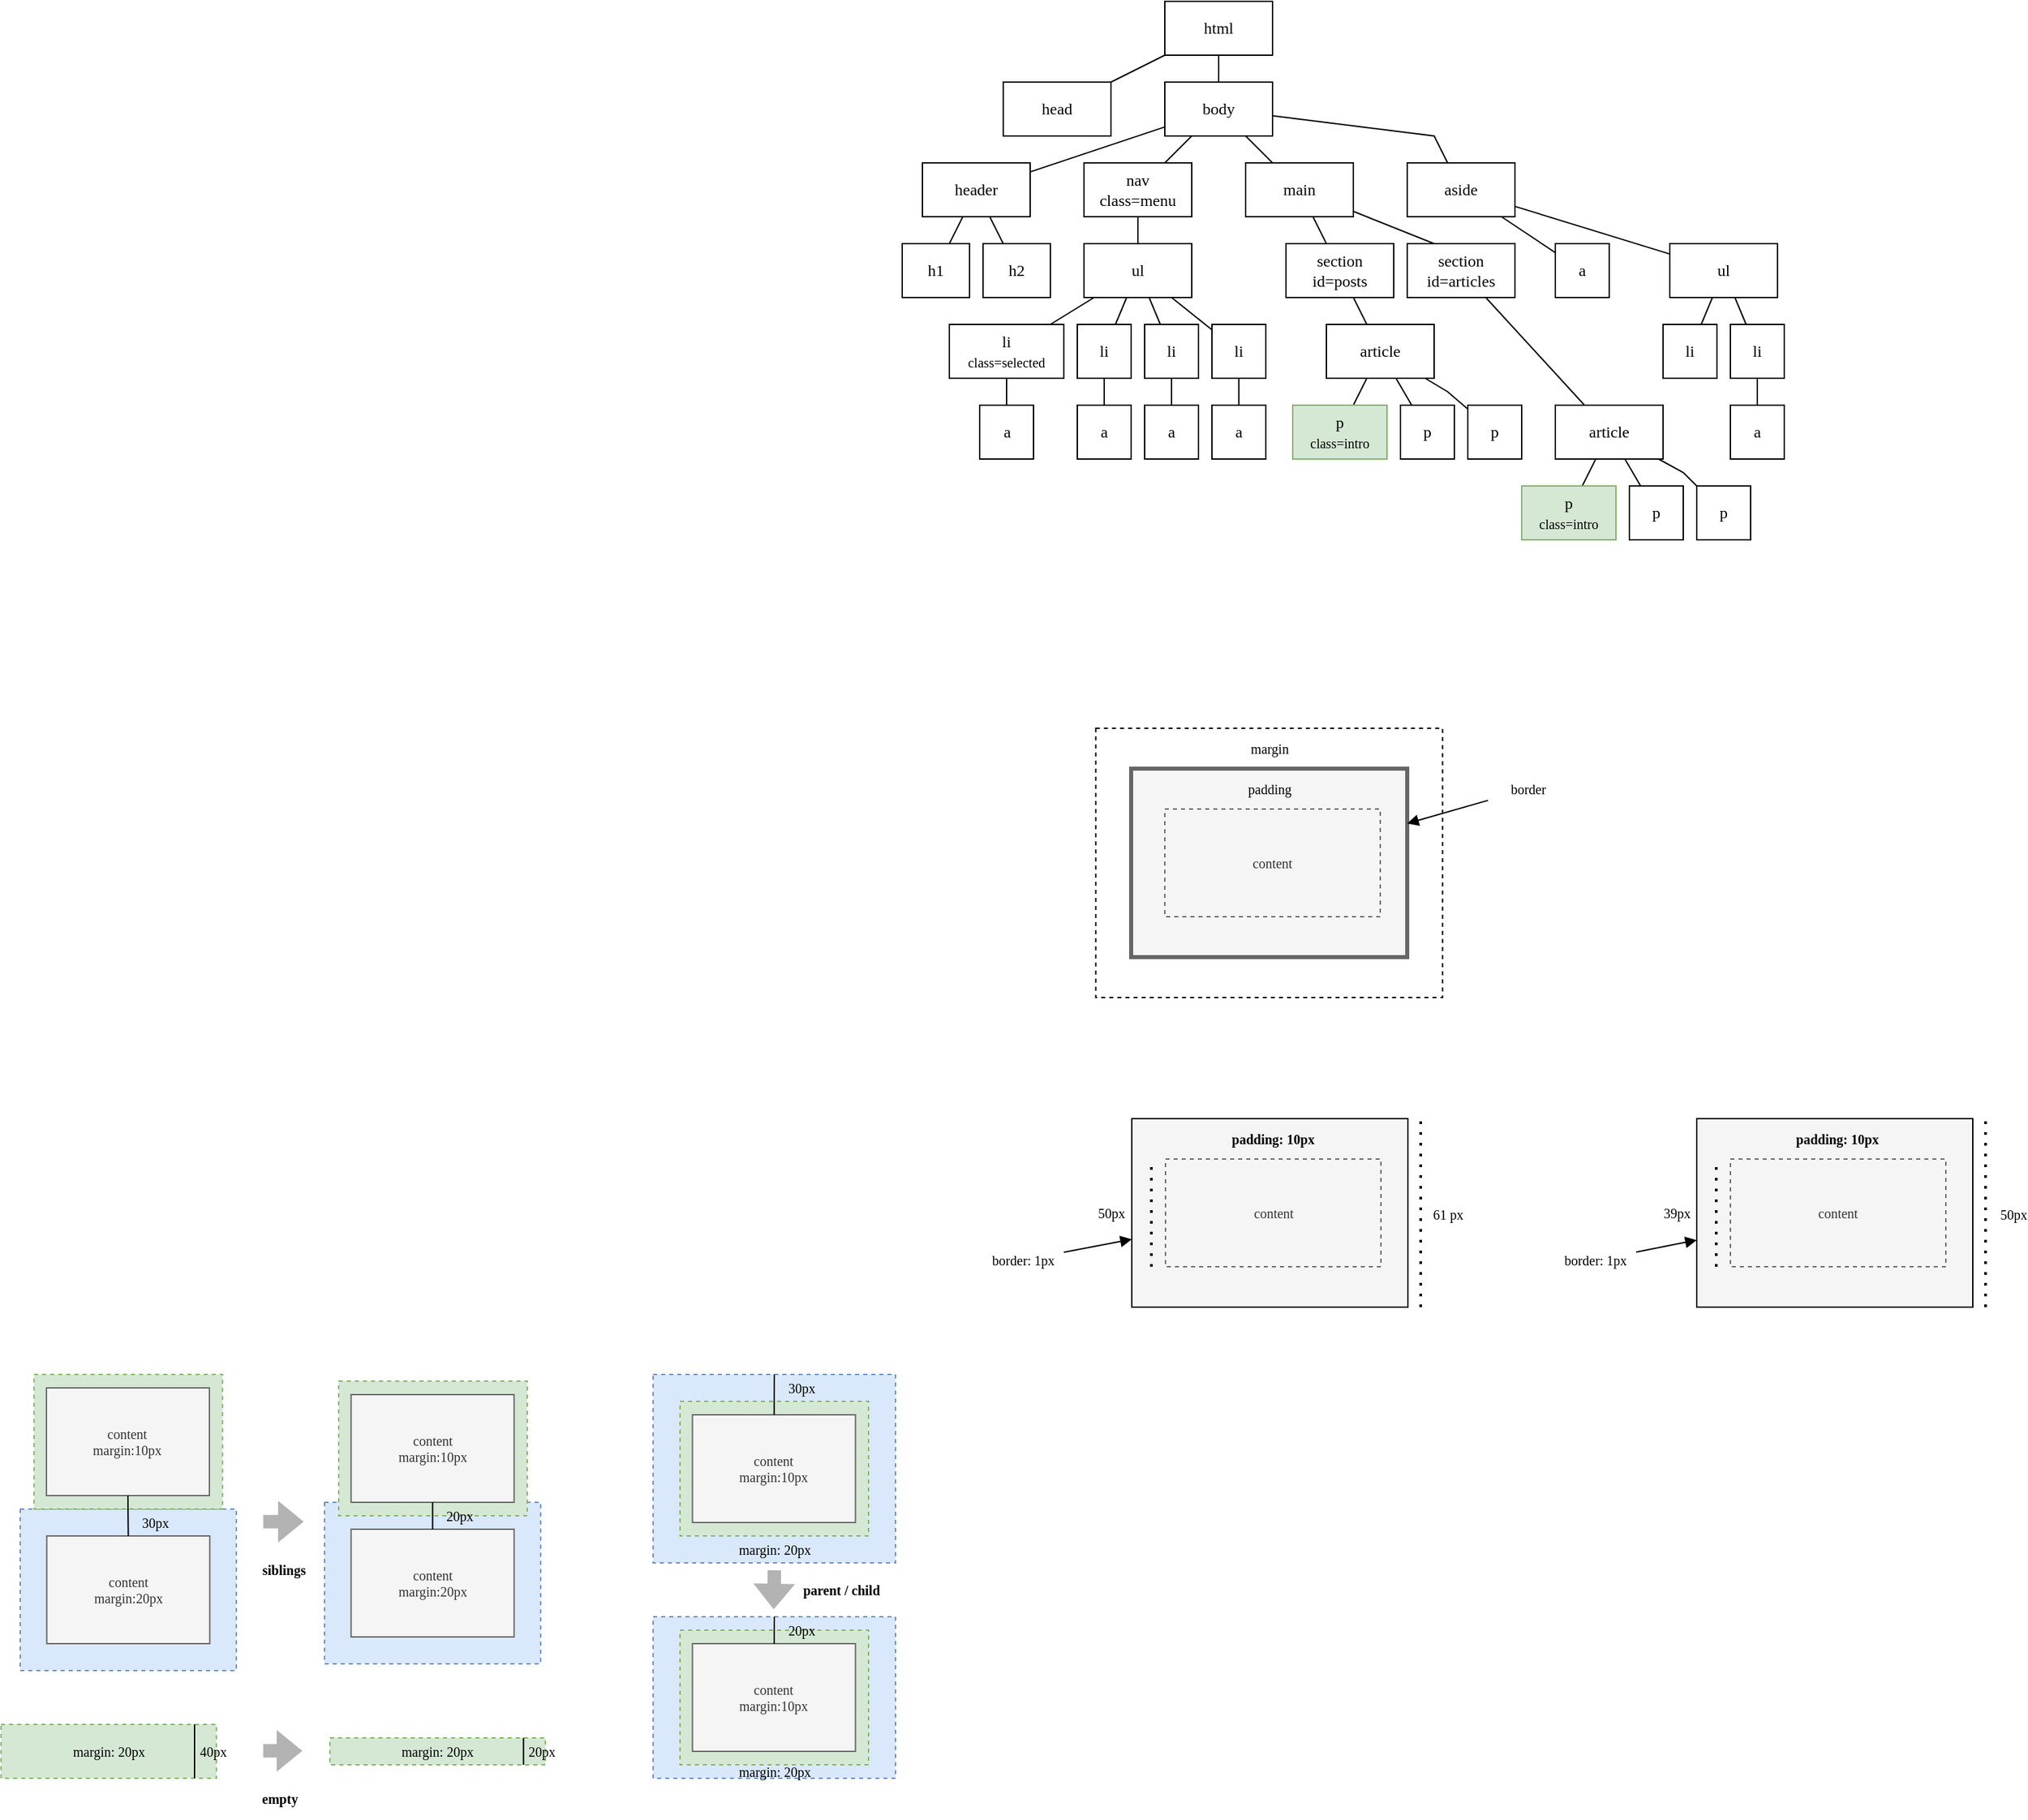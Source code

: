 <mxfile version="16.6.1" type="device"><diagram id="G-HmDzVKxt06Rkr3vAB8" name="Page-1"><mxGraphModel dx="1625" dy="484" grid="1" gridSize="10" guides="1" tooltips="1" connect="1" arrows="1" fold="1" page="1" pageScale="1" pageWidth="850" pageHeight="1100" math="0" shadow="0"><root><mxCell id="0"/><mxCell id="1" parent="0"/><mxCell id="IU8sz09FT9-GTkDhywBh-79" value="content" style="rounded=0;whiteSpace=wrap;html=1;fontFamily=Poppins;fontSource=https%3A%2F%2Ffonts.googleapis.com%2Fcss%3Ffamily%3DPoppins;fontSize=10;dashed=1;" vertex="1" parent="1"><mxGeometry x="228.75" y="620" width="257.5" height="200" as="geometry"/></mxCell><mxCell id="IU8sz09FT9-GTkDhywBh-76" value="content" style="rounded=0;whiteSpace=wrap;html=1;fontFamily=Poppins;fontSource=https%3A%2F%2Ffonts.googleapis.com%2Fcss%3Ffamily%3DPoppins;fontSize=10;fillColor=#f5f5f5;fontColor=#333333;strokeColor=#666666;strokeWidth=3;" vertex="1" parent="1"><mxGeometry x="255" y="650" width="205" height="140" as="geometry"/></mxCell><mxCell id="IU8sz09FT9-GTkDhywBh-4" style="rounded=0;orthogonalLoop=1;jettySize=auto;html=1;endArrow=none;endFill=0;fontFamily=Poppins;fontSource=https%3A%2F%2Ffonts.googleapis.com%2Fcss%3Ffamily%3DPoppins;" edge="1" parent="1" source="IU8sz09FT9-GTkDhywBh-1" target="IU8sz09FT9-GTkDhywBh-2"><mxGeometry relative="1" as="geometry"/></mxCell><mxCell id="IU8sz09FT9-GTkDhywBh-18" style="edgeStyle=none;rounded=0;orthogonalLoop=1;jettySize=auto;html=1;endArrow=none;endFill=0;fontFamily=Poppins;fontSource=https%3A%2F%2Ffonts.googleapis.com%2Fcss%3Ffamily%3DPoppins;" edge="1" parent="1" source="IU8sz09FT9-GTkDhywBh-1" target="IU8sz09FT9-GTkDhywBh-3"><mxGeometry relative="1" as="geometry"/></mxCell><mxCell id="IU8sz09FT9-GTkDhywBh-1" value="html" style="rounded=0;whiteSpace=wrap;html=1;fontFamily=Poppins;fontSource=https%3A%2F%2Ffonts.googleapis.com%2Fcss%3Ffamily%3DPoppins;" vertex="1" parent="1"><mxGeometry x="280" y="80" width="80" height="40" as="geometry"/></mxCell><mxCell id="IU8sz09FT9-GTkDhywBh-2" value="head" style="rounded=0;whiteSpace=wrap;html=1;fontFamily=Poppins;fontSource=https%3A%2F%2Ffonts.googleapis.com%2Fcss%3Ffamily%3DPoppins;" vertex="1" parent="1"><mxGeometry x="160" y="140" width="80" height="40" as="geometry"/></mxCell><mxCell id="IU8sz09FT9-GTkDhywBh-13" style="edgeStyle=none;rounded=0;orthogonalLoop=1;jettySize=auto;html=1;endArrow=none;endFill=0;fontFamily=Poppins;fontSource=https%3A%2F%2Ffonts.googleapis.com%2Fcss%3Ffamily%3DPoppins;" edge="1" parent="1" source="IU8sz09FT9-GTkDhywBh-3" target="IU8sz09FT9-GTkDhywBh-5"><mxGeometry relative="1" as="geometry"/></mxCell><mxCell id="IU8sz09FT9-GTkDhywBh-15" style="edgeStyle=none;rounded=0;orthogonalLoop=1;jettySize=auto;html=1;endArrow=none;endFill=0;fontFamily=Poppins;fontSource=https%3A%2F%2Ffonts.googleapis.com%2Fcss%3Ffamily%3DPoppins;" edge="1" parent="1" source="IU8sz09FT9-GTkDhywBh-3" target="IU8sz09FT9-GTkDhywBh-6"><mxGeometry relative="1" as="geometry"/></mxCell><mxCell id="IU8sz09FT9-GTkDhywBh-17" style="edgeStyle=none;rounded=0;orthogonalLoop=1;jettySize=auto;html=1;endArrow=none;endFill=0;fontFamily=Poppins;fontSource=https%3A%2F%2Ffonts.googleapis.com%2Fcss%3Ffamily%3DPoppins;" edge="1" parent="1" source="IU8sz09FT9-GTkDhywBh-3" target="IU8sz09FT9-GTkDhywBh-7"><mxGeometry relative="1" as="geometry"/></mxCell><mxCell id="IU8sz09FT9-GTkDhywBh-26" style="edgeStyle=none;rounded=0;orthogonalLoop=1;jettySize=auto;html=1;endArrow=none;endFill=0;fontFamily=Poppins;fontSource=https%3A%2F%2Ffonts.googleapis.com%2Fcss%3Ffamily%3DPoppins;" edge="1" parent="1" source="IU8sz09FT9-GTkDhywBh-3" target="IU8sz09FT9-GTkDhywBh-25"><mxGeometry relative="1" as="geometry"><Array as="points"><mxPoint x="480" y="180"/></Array></mxGeometry></mxCell><mxCell id="IU8sz09FT9-GTkDhywBh-3" value="body" style="rounded=0;whiteSpace=wrap;html=1;fontFamily=Poppins;fontSource=https%3A%2F%2Ffonts.googleapis.com%2Fcss%3Ffamily%3DPoppins;" vertex="1" parent="1"><mxGeometry x="280" y="140" width="80" height="40" as="geometry"/></mxCell><mxCell id="IU8sz09FT9-GTkDhywBh-30" style="edgeStyle=none;rounded=0;orthogonalLoop=1;jettySize=auto;html=1;endArrow=none;endFill=0;fontFamily=Poppins;fontSource=https%3A%2F%2Ffonts.googleapis.com%2Fcss%3Ffamily%3DPoppins;" edge="1" parent="1" source="IU8sz09FT9-GTkDhywBh-5" target="IU8sz09FT9-GTkDhywBh-29"><mxGeometry relative="1" as="geometry"/></mxCell><mxCell id="IU8sz09FT9-GTkDhywBh-64" style="edgeStyle=none;rounded=0;orthogonalLoop=1;jettySize=auto;html=1;endArrow=none;endFill=0;fontFamily=Poppins;fontSource=https%3A%2F%2Ffonts.googleapis.com%2Fcss%3Ffamily%3DPoppins;" edge="1" parent="1" source="IU8sz09FT9-GTkDhywBh-5" target="IU8sz09FT9-GTkDhywBh-62"><mxGeometry relative="1" as="geometry"><mxPoint x="160" y="240" as="sourcePoint"/></mxGeometry></mxCell><mxCell id="IU8sz09FT9-GTkDhywBh-5" value="header" style="rounded=0;whiteSpace=wrap;html=1;fontFamily=Poppins;fontSource=https%3A%2F%2Ffonts.googleapis.com%2Fcss%3Ffamily%3DPoppins;" vertex="1" parent="1"><mxGeometry x="100" y="200" width="80" height="40" as="geometry"/></mxCell><mxCell id="IU8sz09FT9-GTkDhywBh-16" style="edgeStyle=none;rounded=0;orthogonalLoop=1;jettySize=auto;html=1;endArrow=none;endFill=0;fontFamily=Poppins;fontSource=https%3A%2F%2Ffonts.googleapis.com%2Fcss%3Ffamily%3DPoppins;" edge="1" parent="1" source="IU8sz09FT9-GTkDhywBh-6" target="IU8sz09FT9-GTkDhywBh-8"><mxGeometry relative="1" as="geometry"/></mxCell><mxCell id="IU8sz09FT9-GTkDhywBh-27" style="edgeStyle=none;rounded=0;orthogonalLoop=1;jettySize=auto;html=1;endArrow=none;endFill=0;fontFamily=Poppins;fontSource=https%3A%2F%2Ffonts.googleapis.com%2Fcss%3Ffamily%3DPoppins;" edge="1" parent="1" source="IU8sz09FT9-GTkDhywBh-7" target="IU8sz09FT9-GTkDhywBh-23"><mxGeometry relative="1" as="geometry"/></mxCell><mxCell id="IU8sz09FT9-GTkDhywBh-6" value="nav&lt;br&gt;class=menu" style="rounded=0;whiteSpace=wrap;html=1;fontFamily=Poppins;fontSource=https%3A%2F%2Ffonts.googleapis.com%2Fcss%3Ffamily%3DPoppins;" vertex="1" parent="1"><mxGeometry x="220" y="200" width="80" height="40" as="geometry"/></mxCell><mxCell id="IU8sz09FT9-GTkDhywBh-28" style="edgeStyle=none;rounded=0;orthogonalLoop=1;jettySize=auto;html=1;entryX=0.25;entryY=0;entryDx=0;entryDy=0;endArrow=none;endFill=0;fontFamily=Poppins;fontSource=https%3A%2F%2Ffonts.googleapis.com%2Fcss%3Ffamily%3DPoppins;" edge="1" parent="1" source="IU8sz09FT9-GTkDhywBh-7" target="IU8sz09FT9-GTkDhywBh-24"><mxGeometry relative="1" as="geometry"/></mxCell><mxCell id="IU8sz09FT9-GTkDhywBh-73" style="edgeStyle=none;rounded=0;orthogonalLoop=1;jettySize=auto;html=1;fontFamily=Poppins;fontSource=https%3A%2F%2Ffonts.googleapis.com%2Fcss%3Ffamily%3DPoppins;fontSize=10;endArrow=none;endFill=0;" edge="1" parent="1" source="IU8sz09FT9-GTkDhywBh-25" target="IU8sz09FT9-GTkDhywBh-72"><mxGeometry relative="1" as="geometry"/></mxCell><mxCell id="IU8sz09FT9-GTkDhywBh-7" value="main" style="rounded=0;whiteSpace=wrap;html=1;fontFamily=Poppins;fontSource=https%3A%2F%2Ffonts.googleapis.com%2Fcss%3Ffamily%3DPoppins;" vertex="1" parent="1"><mxGeometry x="340" y="200" width="80" height="40" as="geometry"/></mxCell><mxCell id="IU8sz09FT9-GTkDhywBh-19" style="edgeStyle=none;rounded=0;orthogonalLoop=1;jettySize=auto;html=1;endArrow=none;endFill=0;fontFamily=Poppins;fontSource=https%3A%2F%2Ffonts.googleapis.com%2Fcss%3Ffamily%3DPoppins;" edge="1" parent="1" source="IU8sz09FT9-GTkDhywBh-8" target="IU8sz09FT9-GTkDhywBh-9"><mxGeometry relative="1" as="geometry"/></mxCell><mxCell id="IU8sz09FT9-GTkDhywBh-20" style="edgeStyle=none;rounded=0;orthogonalLoop=1;jettySize=auto;html=1;endArrow=none;endFill=0;fontFamily=Poppins;fontSource=https%3A%2F%2Ffonts.googleapis.com%2Fcss%3Ffamily%3DPoppins;" edge="1" parent="1" source="IU8sz09FT9-GTkDhywBh-8" target="IU8sz09FT9-GTkDhywBh-10"><mxGeometry relative="1" as="geometry"/></mxCell><mxCell id="IU8sz09FT9-GTkDhywBh-21" style="edgeStyle=none;rounded=0;orthogonalLoop=1;jettySize=auto;html=1;endArrow=none;endFill=0;fontFamily=Poppins;fontSource=https%3A%2F%2Ffonts.googleapis.com%2Fcss%3Ffamily%3DPoppins;" edge="1" parent="1" source="IU8sz09FT9-GTkDhywBh-8" target="IU8sz09FT9-GTkDhywBh-11"><mxGeometry relative="1" as="geometry"/></mxCell><mxCell id="IU8sz09FT9-GTkDhywBh-22" style="edgeStyle=none;rounded=0;orthogonalLoop=1;jettySize=auto;html=1;endArrow=none;endFill=0;fontFamily=Poppins;fontSource=https%3A%2F%2Ffonts.googleapis.com%2Fcss%3Ffamily%3DPoppins;" edge="1" parent="1" source="IU8sz09FT9-GTkDhywBh-8" target="IU8sz09FT9-GTkDhywBh-12"><mxGeometry relative="1" as="geometry"/></mxCell><mxCell id="IU8sz09FT9-GTkDhywBh-8" value="ul" style="rounded=0;whiteSpace=wrap;html=1;fontFamily=Poppins;fontSource=https%3A%2F%2Ffonts.googleapis.com%2Fcss%3Ffamily%3DPoppins;" vertex="1" parent="1"><mxGeometry x="220" y="260" width="80" height="40" as="geometry"/></mxCell><mxCell id="IU8sz09FT9-GTkDhywBh-35" style="edgeStyle=none;rounded=0;orthogonalLoop=1;jettySize=auto;html=1;endArrow=none;endFill=0;fontFamily=Poppins;fontSource=https%3A%2F%2Ffonts.googleapis.com%2Fcss%3Ffamily%3DPoppins;" edge="1" parent="1" source="IU8sz09FT9-GTkDhywBh-9" target="IU8sz09FT9-GTkDhywBh-31"><mxGeometry relative="1" as="geometry"/></mxCell><mxCell id="IU8sz09FT9-GTkDhywBh-9" value="li&lt;br&gt;&lt;font style=&quot;font-size: 10px&quot;&gt;class=selected&lt;/font&gt;" style="rounded=0;whiteSpace=wrap;html=1;fontFamily=Poppins;fontSource=https%3A%2F%2Ffonts.googleapis.com%2Fcss%3Ffamily%3DPoppins;" vertex="1" parent="1"><mxGeometry x="120" y="320" width="85" height="40" as="geometry"/></mxCell><mxCell id="IU8sz09FT9-GTkDhywBh-36" style="edgeStyle=none;rounded=0;orthogonalLoop=1;jettySize=auto;html=1;endArrow=none;endFill=0;fontFamily=Poppins;fontSource=https%3A%2F%2Ffonts.googleapis.com%2Fcss%3Ffamily%3DPoppins;" edge="1" parent="1" source="IU8sz09FT9-GTkDhywBh-10" target="IU8sz09FT9-GTkDhywBh-32"><mxGeometry relative="1" as="geometry"/></mxCell><mxCell id="IU8sz09FT9-GTkDhywBh-10" value="li" style="rounded=0;whiteSpace=wrap;html=1;fontFamily=Poppins;fontSource=https%3A%2F%2Ffonts.googleapis.com%2Fcss%3Ffamily%3DPoppins;" vertex="1" parent="1"><mxGeometry x="215" y="320" width="40" height="40" as="geometry"/></mxCell><mxCell id="IU8sz09FT9-GTkDhywBh-37" style="edgeStyle=none;rounded=0;orthogonalLoop=1;jettySize=auto;html=1;endArrow=none;endFill=0;fontFamily=Poppins;fontSource=https%3A%2F%2Ffonts.googleapis.com%2Fcss%3Ffamily%3DPoppins;" edge="1" parent="1" source="IU8sz09FT9-GTkDhywBh-11" target="IU8sz09FT9-GTkDhywBh-33"><mxGeometry relative="1" as="geometry"/></mxCell><mxCell id="IU8sz09FT9-GTkDhywBh-11" value="li" style="rounded=0;whiteSpace=wrap;html=1;fontFamily=Poppins;fontSource=https%3A%2F%2Ffonts.googleapis.com%2Fcss%3Ffamily%3DPoppins;" vertex="1" parent="1"><mxGeometry x="265" y="320" width="40" height="40" as="geometry"/></mxCell><mxCell id="IU8sz09FT9-GTkDhywBh-38" style="edgeStyle=none;rounded=0;orthogonalLoop=1;jettySize=auto;html=1;endArrow=none;endFill=0;fontFamily=Poppins;fontSource=https%3A%2F%2Ffonts.googleapis.com%2Fcss%3Ffamily%3DPoppins;" edge="1" parent="1" source="IU8sz09FT9-GTkDhywBh-12" target="IU8sz09FT9-GTkDhywBh-34"><mxGeometry relative="1" as="geometry"/></mxCell><mxCell id="IU8sz09FT9-GTkDhywBh-12" value="li" style="rounded=0;whiteSpace=wrap;html=1;fontFamily=Poppins;fontSource=https%3A%2F%2Ffonts.googleapis.com%2Fcss%3Ffamily%3DPoppins;" vertex="1" parent="1"><mxGeometry x="315" y="320" width="40" height="40" as="geometry"/></mxCell><mxCell id="IU8sz09FT9-GTkDhywBh-47" style="edgeStyle=none;rounded=0;orthogonalLoop=1;jettySize=auto;html=1;endArrow=none;endFill=0;fontFamily=Poppins;fontSource=https%3A%2F%2Ffonts.googleapis.com%2Fcss%3Ffamily%3DPoppins;" edge="1" parent="1" source="IU8sz09FT9-GTkDhywBh-23" target="IU8sz09FT9-GTkDhywBh-39"><mxGeometry relative="1" as="geometry"/></mxCell><mxCell id="IU8sz09FT9-GTkDhywBh-23" value="section&lt;br&gt;id=posts" style="rounded=0;whiteSpace=wrap;html=1;fontFamily=Poppins;fontSource=https%3A%2F%2Ffonts.googleapis.com%2Fcss%3Ffamily%3DPoppins;" vertex="1" parent="1"><mxGeometry x="370" y="260" width="80" height="40" as="geometry"/></mxCell><mxCell id="IU8sz09FT9-GTkDhywBh-24" value="section&lt;br&gt;id=articles" style="rounded=0;whiteSpace=wrap;html=1;fontFamily=Poppins;fontSource=https%3A%2F%2Ffonts.googleapis.com%2Fcss%3Ffamily%3DPoppins;" vertex="1" parent="1"><mxGeometry x="460" y="260" width="80" height="40" as="geometry"/></mxCell><mxCell id="IU8sz09FT9-GTkDhywBh-57" style="edgeStyle=none;rounded=0;orthogonalLoop=1;jettySize=auto;html=1;endArrow=none;endFill=0;fontFamily=Poppins;fontSource=https%3A%2F%2Ffonts.googleapis.com%2Fcss%3Ffamily%3DPoppins;" edge="1" parent="1" source="IU8sz09FT9-GTkDhywBh-25" target="IU8sz09FT9-GTkDhywBh-56"><mxGeometry relative="1" as="geometry"/></mxCell><mxCell id="IU8sz09FT9-GTkDhywBh-25" value="aside" style="rounded=0;whiteSpace=wrap;html=1;fontFamily=Poppins;fontSource=https%3A%2F%2Ffonts.googleapis.com%2Fcss%3Ffamily%3DPoppins;" vertex="1" parent="1"><mxGeometry x="460" y="200" width="80" height="40" as="geometry"/></mxCell><mxCell id="IU8sz09FT9-GTkDhywBh-29" value="h1" style="rounded=0;whiteSpace=wrap;html=1;fontFamily=Poppins;fontSource=https%3A%2F%2Ffonts.googleapis.com%2Fcss%3Ffamily%3DPoppins;" vertex="1" parent="1"><mxGeometry x="85" y="260" width="50" height="40" as="geometry"/></mxCell><mxCell id="IU8sz09FT9-GTkDhywBh-31" value="a" style="rounded=0;whiteSpace=wrap;html=1;fontFamily=Poppins;fontSource=https%3A%2F%2Ffonts.googleapis.com%2Fcss%3Ffamily%3DPoppins;" vertex="1" parent="1"><mxGeometry x="142.5" y="380" width="40" height="40" as="geometry"/></mxCell><mxCell id="IU8sz09FT9-GTkDhywBh-32" value="a" style="rounded=0;whiteSpace=wrap;html=1;fontFamily=Poppins;fontSource=https%3A%2F%2Ffonts.googleapis.com%2Fcss%3Ffamily%3DPoppins;" vertex="1" parent="1"><mxGeometry x="215" y="380" width="40" height="40" as="geometry"/></mxCell><mxCell id="IU8sz09FT9-GTkDhywBh-33" value="a" style="rounded=0;whiteSpace=wrap;html=1;fontFamily=Poppins;fontSource=https%3A%2F%2Ffonts.googleapis.com%2Fcss%3Ffamily%3DPoppins;" vertex="1" parent="1"><mxGeometry x="265" y="380" width="40" height="40" as="geometry"/></mxCell><mxCell id="IU8sz09FT9-GTkDhywBh-34" value="a" style="rounded=0;whiteSpace=wrap;html=1;fontFamily=Poppins;fontSource=https%3A%2F%2Ffonts.googleapis.com%2Fcss%3Ffamily%3DPoppins;" vertex="1" parent="1"><mxGeometry x="315" y="380" width="40" height="40" as="geometry"/></mxCell><mxCell id="IU8sz09FT9-GTkDhywBh-44" style="edgeStyle=none;rounded=0;orthogonalLoop=1;jettySize=auto;html=1;endArrow=none;endFill=0;fontFamily=Poppins;fontSource=https%3A%2F%2Ffonts.googleapis.com%2Fcss%3Ffamily%3DPoppins;" edge="1" parent="1" source="IU8sz09FT9-GTkDhywBh-39" target="IU8sz09FT9-GTkDhywBh-40"><mxGeometry relative="1" as="geometry"/></mxCell><mxCell id="IU8sz09FT9-GTkDhywBh-45" style="edgeStyle=none;rounded=0;orthogonalLoop=1;jettySize=auto;html=1;endArrow=none;endFill=0;fontFamily=Poppins;fontSource=https%3A%2F%2Ffonts.googleapis.com%2Fcss%3Ffamily%3DPoppins;" edge="1" parent="1" source="IU8sz09FT9-GTkDhywBh-39" target="IU8sz09FT9-GTkDhywBh-41"><mxGeometry relative="1" as="geometry"/></mxCell><mxCell id="IU8sz09FT9-GTkDhywBh-46" style="edgeStyle=none;rounded=0;orthogonalLoop=1;jettySize=auto;html=1;endArrow=none;endFill=0;fontFamily=Poppins;fontSource=https%3A%2F%2Ffonts.googleapis.com%2Fcss%3Ffamily%3DPoppins;" edge="1" parent="1" source="IU8sz09FT9-GTkDhywBh-39" target="IU8sz09FT9-GTkDhywBh-42"><mxGeometry relative="1" as="geometry"><Array as="points"><mxPoint x="490" y="370"/></Array></mxGeometry></mxCell><mxCell id="IU8sz09FT9-GTkDhywBh-39" value="article" style="rounded=0;whiteSpace=wrap;html=1;fontFamily=Poppins;fontSource=https%3A%2F%2Ffonts.googleapis.com%2Fcss%3Ffamily%3DPoppins;" vertex="1" parent="1"><mxGeometry x="400" y="320" width="80" height="40" as="geometry"/></mxCell><mxCell id="IU8sz09FT9-GTkDhywBh-40" value="p&lt;br&gt;&lt;font style=&quot;font-size: 10px&quot;&gt;class=intro&lt;/font&gt;" style="rounded=0;whiteSpace=wrap;html=1;fontFamily=Poppins;fontSource=https%3A%2F%2Ffonts.googleapis.com%2Fcss%3Ffamily%3DPoppins;fillColor=#d5e8d4;strokeColor=#82b366;" vertex="1" parent="1"><mxGeometry x="375" y="380" width="70" height="40" as="geometry"/></mxCell><mxCell id="IU8sz09FT9-GTkDhywBh-41" value="p" style="rounded=0;whiteSpace=wrap;html=1;fontFamily=Poppins;fontSource=https%3A%2F%2Ffonts.googleapis.com%2Fcss%3Ffamily%3DPoppins;" vertex="1" parent="1"><mxGeometry x="455" y="380" width="40" height="40" as="geometry"/></mxCell><mxCell id="IU8sz09FT9-GTkDhywBh-42" value="p" style="rounded=0;whiteSpace=wrap;html=1;fontFamily=Poppins;fontSource=https%3A%2F%2Ffonts.googleapis.com%2Fcss%3Ffamily%3DPoppins;" vertex="1" parent="1"><mxGeometry x="505" y="380" width="40" height="40" as="geometry"/></mxCell><mxCell id="IU8sz09FT9-GTkDhywBh-48" style="edgeStyle=none;rounded=0;orthogonalLoop=1;jettySize=auto;html=1;endArrow=none;endFill=0;fontFamily=Poppins;fontSource=https%3A%2F%2Ffonts.googleapis.com%2Fcss%3Ffamily%3DPoppins;" edge="1" parent="1" target="IU8sz09FT9-GTkDhywBh-49" source="IU8sz09FT9-GTkDhywBh-24"><mxGeometry relative="1" as="geometry"><mxPoint x="625" y="300" as="sourcePoint"/></mxGeometry></mxCell><mxCell id="IU8sz09FT9-GTkDhywBh-53" style="edgeStyle=none;rounded=0;orthogonalLoop=1;jettySize=auto;html=1;endArrow=none;endFill=0;fontFamily=Poppins;fontSource=https%3A%2F%2Ffonts.googleapis.com%2Fcss%3Ffamily%3DPoppins;" edge="1" parent="1" source="IU8sz09FT9-GTkDhywBh-49" target="IU8sz09FT9-GTkDhywBh-50"><mxGeometry relative="1" as="geometry"/></mxCell><mxCell id="IU8sz09FT9-GTkDhywBh-54" style="edgeStyle=none;rounded=0;orthogonalLoop=1;jettySize=auto;html=1;endArrow=none;endFill=0;fontFamily=Poppins;fontSource=https%3A%2F%2Ffonts.googleapis.com%2Fcss%3Ffamily%3DPoppins;" edge="1" parent="1" source="IU8sz09FT9-GTkDhywBh-49" target="IU8sz09FT9-GTkDhywBh-51"><mxGeometry relative="1" as="geometry"/></mxCell><mxCell id="IU8sz09FT9-GTkDhywBh-55" style="edgeStyle=none;rounded=0;orthogonalLoop=1;jettySize=auto;html=1;endArrow=none;endFill=0;fontFamily=Poppins;fontSource=https%3A%2F%2Ffonts.googleapis.com%2Fcss%3Ffamily%3DPoppins;" edge="1" parent="1" source="IU8sz09FT9-GTkDhywBh-49" target="IU8sz09FT9-GTkDhywBh-52"><mxGeometry relative="1" as="geometry"><Array as="points"><mxPoint x="665" y="430"/></Array></mxGeometry></mxCell><mxCell id="IU8sz09FT9-GTkDhywBh-49" value="article" style="rounded=0;whiteSpace=wrap;html=1;fontFamily=Poppins;fontSource=https%3A%2F%2Ffonts.googleapis.com%2Fcss%3Ffamily%3DPoppins;" vertex="1" parent="1"><mxGeometry x="570" y="380" width="80" height="40" as="geometry"/></mxCell><mxCell id="IU8sz09FT9-GTkDhywBh-50" value="p&lt;br&gt;&lt;font style=&quot;font-size: 10px&quot;&gt;class=intro&lt;/font&gt;" style="rounded=0;whiteSpace=wrap;html=1;fontFamily=Poppins;fontSource=https%3A%2F%2Ffonts.googleapis.com%2Fcss%3Ffamily%3DPoppins;fillColor=#d5e8d4;strokeColor=#82b366;" vertex="1" parent="1"><mxGeometry x="545" y="440" width="70" height="40" as="geometry"/></mxCell><mxCell id="IU8sz09FT9-GTkDhywBh-51" value="p" style="rounded=0;whiteSpace=wrap;html=1;fontFamily=Poppins;fontSource=https%3A%2F%2Ffonts.googleapis.com%2Fcss%3Ffamily%3DPoppins;" vertex="1" parent="1"><mxGeometry x="625" y="440" width="40" height="40" as="geometry"/></mxCell><mxCell id="IU8sz09FT9-GTkDhywBh-52" value="p" style="rounded=0;whiteSpace=wrap;html=1;fontFamily=Poppins;fontSource=https%3A%2F%2Ffonts.googleapis.com%2Fcss%3Ffamily%3DPoppins;" vertex="1" parent="1"><mxGeometry x="675" y="440" width="40" height="40" as="geometry"/></mxCell><mxCell id="IU8sz09FT9-GTkDhywBh-60" style="edgeStyle=none;rounded=0;orthogonalLoop=1;jettySize=auto;html=1;endArrow=none;endFill=0;fontFamily=Poppins;fontSource=https%3A%2F%2Ffonts.googleapis.com%2Fcss%3Ffamily%3DPoppins;" edge="1" parent="1" source="IU8sz09FT9-GTkDhywBh-56" target="IU8sz09FT9-GTkDhywBh-58"><mxGeometry relative="1" as="geometry"/></mxCell><mxCell id="IU8sz09FT9-GTkDhywBh-61" style="edgeStyle=none;rounded=0;orthogonalLoop=1;jettySize=auto;html=1;endArrow=none;endFill=0;fontFamily=Poppins;fontSource=https%3A%2F%2Ffonts.googleapis.com%2Fcss%3Ffamily%3DPoppins;" edge="1" parent="1" source="IU8sz09FT9-GTkDhywBh-56" target="IU8sz09FT9-GTkDhywBh-59"><mxGeometry relative="1" as="geometry"/></mxCell><mxCell id="IU8sz09FT9-GTkDhywBh-56" value="ul" style="rounded=0;whiteSpace=wrap;html=1;fontFamily=Poppins;fontSource=https%3A%2F%2Ffonts.googleapis.com%2Fcss%3Ffamily%3DPoppins;" vertex="1" parent="1"><mxGeometry x="655" y="260" width="80" height="40" as="geometry"/></mxCell><mxCell id="IU8sz09FT9-GTkDhywBh-58" value="li" style="rounded=0;whiteSpace=wrap;html=1;fontFamily=Poppins;fontSource=https%3A%2F%2Ffonts.googleapis.com%2Fcss%3Ffamily%3DPoppins;" vertex="1" parent="1"><mxGeometry x="650" y="320" width="40" height="40" as="geometry"/></mxCell><mxCell id="IU8sz09FT9-GTkDhywBh-66" style="edgeStyle=none;rounded=0;orthogonalLoop=1;jettySize=auto;html=1;fontFamily=Poppins;fontSource=https%3A%2F%2Ffonts.googleapis.com%2Fcss%3Ffamily%3DPoppins;fontSize=10;endArrow=none;endFill=0;" edge="1" parent="1" source="IU8sz09FT9-GTkDhywBh-59" target="IU8sz09FT9-GTkDhywBh-65"><mxGeometry relative="1" as="geometry"/></mxCell><mxCell id="IU8sz09FT9-GTkDhywBh-59" value="li" style="rounded=0;whiteSpace=wrap;html=1;fontFamily=Poppins;fontSource=https%3A%2F%2Ffonts.googleapis.com%2Fcss%3Ffamily%3DPoppins;" vertex="1" parent="1"><mxGeometry x="700" y="320" width="40" height="40" as="geometry"/></mxCell><mxCell id="IU8sz09FT9-GTkDhywBh-62" value="h2" style="rounded=0;whiteSpace=wrap;html=1;fontFamily=Poppins;fontSource=https%3A%2F%2Ffonts.googleapis.com%2Fcss%3Ffamily%3DPoppins;" vertex="1" parent="1"><mxGeometry x="145" y="260" width="50" height="40" as="geometry"/></mxCell><mxCell id="IU8sz09FT9-GTkDhywBh-63" style="edgeStyle=none;rounded=0;orthogonalLoop=1;jettySize=auto;html=1;exitX=0;exitY=0.5;exitDx=0;exitDy=0;endArrow=none;endFill=0;fontFamily=Poppins;fontSource=https%3A%2F%2Ffonts.googleapis.com%2Fcss%3Ffamily%3DPoppins;" edge="1" parent="1" source="IU8sz09FT9-GTkDhywBh-29" target="IU8sz09FT9-GTkDhywBh-29"><mxGeometry relative="1" as="geometry"/></mxCell><mxCell id="IU8sz09FT9-GTkDhywBh-65" value="a" style="rounded=0;whiteSpace=wrap;html=1;fontFamily=Poppins;fontSource=https%3A%2F%2Ffonts.googleapis.com%2Fcss%3Ffamily%3DPoppins;" vertex="1" parent="1"><mxGeometry x="700" y="380" width="40" height="40" as="geometry"/></mxCell><mxCell id="IU8sz09FT9-GTkDhywBh-72" value="a" style="rounded=0;whiteSpace=wrap;html=1;fontFamily=Poppins;fontSource=https%3A%2F%2Ffonts.googleapis.com%2Fcss%3Ffamily%3DPoppins;" vertex="1" parent="1"><mxGeometry x="570" y="260" width="40" height="40" as="geometry"/></mxCell><mxCell id="IU8sz09FT9-GTkDhywBh-75" value="content" style="rounded=0;whiteSpace=wrap;html=1;fontFamily=Poppins;fontSource=https%3A%2F%2Ffonts.googleapis.com%2Fcss%3Ffamily%3DPoppins;fontSize=10;fillColor=#f5f5f5;fontColor=#333333;strokeColor=#666666;dashed=1;" vertex="1" parent="1"><mxGeometry x="280" y="680" width="160" height="80" as="geometry"/></mxCell><mxCell id="IU8sz09FT9-GTkDhywBh-83" value="" style="edgeStyle=none;rounded=0;orthogonalLoop=1;jettySize=auto;html=1;fontFamily=Poppins;fontSource=https%3A%2F%2Ffonts.googleapis.com%2Fcss%3Ffamily%3DPoppins;fontSize=10;endArrow=block;endFill=1;" edge="1" parent="1" source="IU8sz09FT9-GTkDhywBh-77" target="IU8sz09FT9-GTkDhywBh-75"><mxGeometry relative="1" as="geometry"/></mxCell><mxCell id="IU8sz09FT9-GTkDhywBh-77" value="padding" style="text;html=1;strokeColor=none;fillColor=none;align=center;verticalAlign=middle;whiteSpace=wrap;rounded=0;fontFamily=Poppins;fontSource=https%3A%2F%2Ffonts.googleapis.com%2Fcss%3Ffamily%3DPoppins;fontSize=10;" vertex="1" parent="1"><mxGeometry x="328" y="650" width="60" height="30" as="geometry"/></mxCell><mxCell id="IU8sz09FT9-GTkDhywBh-78" value="margin" style="text;html=1;strokeColor=none;fillColor=none;align=center;verticalAlign=middle;whiteSpace=wrap;rounded=0;fontFamily=Poppins;fontSource=https%3A%2F%2Ffonts.googleapis.com%2Fcss%3Ffamily%3DPoppins;fontSize=10;" vertex="1" parent="1"><mxGeometry x="327.5" y="620" width="60" height="30" as="geometry"/></mxCell><mxCell id="IU8sz09FT9-GTkDhywBh-81" style="edgeStyle=none;rounded=0;orthogonalLoop=1;jettySize=auto;html=1;fontFamily=Poppins;fontSource=https%3A%2F%2Ffonts.googleapis.com%2Fcss%3Ffamily%3DPoppins;fontSize=10;endArrow=block;endFill=1;" edge="1" parent="1" source="IU8sz09FT9-GTkDhywBh-80" target="IU8sz09FT9-GTkDhywBh-76"><mxGeometry relative="1" as="geometry"/></mxCell><mxCell id="IU8sz09FT9-GTkDhywBh-80" value="border" style="text;html=1;strokeColor=none;fillColor=none;align=center;verticalAlign=middle;whiteSpace=wrap;rounded=0;dashed=1;fontFamily=Poppins;fontSource=https%3A%2F%2Ffonts.googleapis.com%2Fcss%3Ffamily%3DPoppins;fontSize=10;" vertex="1" parent="1"><mxGeometry x="520" y="650" width="60" height="30" as="geometry"/></mxCell><mxCell id="IU8sz09FT9-GTkDhywBh-114" style="edgeStyle=none;rounded=0;orthogonalLoop=1;jettySize=auto;html=1;exitX=0;exitY=0;exitDx=0;exitDy=0;fontFamily=Poppins;fontSource=https%3A%2F%2Ffonts.googleapis.com%2Fcss%3Ffamily%3DPoppins;fontSize=10;endArrow=block;endFill=1;" edge="1" parent="1"><mxGeometry relative="1" as="geometry"><mxPoint x="-120" y="880" as="sourcePoint"/><mxPoint x="-120" y="880" as="targetPoint"/></mxGeometry></mxCell><mxCell id="IU8sz09FT9-GTkDhywBh-168" value="content" style="rounded=0;whiteSpace=wrap;html=1;fontFamily=Poppins;fontSource=https%3A%2F%2Ffonts.googleapis.com%2Fcss%3Ffamily%3DPoppins;fontSize=10;fillColor=#f5f5f5;fontColor=#333333;strokeColor=default;strokeWidth=1;" vertex="1" parent="1"><mxGeometry x="255.5" y="910" width="205" height="140" as="geometry"/></mxCell><mxCell id="IU8sz09FT9-GTkDhywBh-169" value="content" style="rounded=0;whiteSpace=wrap;html=1;fontFamily=Poppins;fontSource=https%3A%2F%2Ffonts.googleapis.com%2Fcss%3Ffamily%3DPoppins;fontSize=10;fillColor=#f5f5f5;fontColor=#333333;strokeColor=#666666;dashed=1;" vertex="1" parent="1"><mxGeometry x="280.5" y="940" width="160" height="80" as="geometry"/></mxCell><mxCell id="IU8sz09FT9-GTkDhywBh-170" value="" style="edgeStyle=none;rounded=0;orthogonalLoop=1;jettySize=auto;html=1;fontFamily=Poppins;fontSource=https%3A%2F%2Ffonts.googleapis.com%2Fcss%3Ffamily%3DPoppins;fontSize=10;endArrow=block;endFill=1;" edge="1" parent="1" source="IU8sz09FT9-GTkDhywBh-171" target="IU8sz09FT9-GTkDhywBh-169"><mxGeometry relative="1" as="geometry"/></mxCell><mxCell id="IU8sz09FT9-GTkDhywBh-171" value="padding: 10px" style="text;html=1;strokeColor=none;fillColor=none;align=center;verticalAlign=middle;whiteSpace=wrap;rounded=0;fontFamily=Poppins;fontSource=https%3A%2F%2Ffonts.googleapis.com%2Fcss%3Ffamily%3DPoppins;fontSize=10;fontStyle=1" vertex="1" parent="1"><mxGeometry x="320.75" y="910" width="78.5" height="30" as="geometry"/></mxCell><mxCell id="IU8sz09FT9-GTkDhywBh-173" value="61 px" style="endArrow=none;dashed=1;html=1;dashPattern=1 3;strokeWidth=2;rounded=0;labelBackgroundColor=none;fontFamily=Poppins;fontSource=https%3A%2F%2Ffonts.googleapis.com%2Fcss%3Ffamily%3DPoppins;fontSize=10;fillColor=#B3B3B3;" edge="1" parent="1"><mxGeometry y="-20" width="50" height="50" relative="1" as="geometry"><mxPoint x="470" y="1050" as="sourcePoint"/><mxPoint x="470" y="910" as="targetPoint"/><mxPoint y="1" as="offset"/></mxGeometry></mxCell><mxCell id="IU8sz09FT9-GTkDhywBh-174" value="50px" style="endArrow=none;dashed=1;html=1;dashPattern=1 3;strokeWidth=2;rounded=0;labelBackgroundColor=none;fontFamily=Poppins;fontSource=https%3A%2F%2Ffonts.googleapis.com%2Fcss%3Ffamily%3DPoppins;fontSize=10;fillColor=#B3B3B3;" edge="1" parent="1"><mxGeometry y="30" width="50" height="50" relative="1" as="geometry"><mxPoint x="270" y="1020" as="sourcePoint"/><mxPoint x="270" y="940" as="targetPoint"/><mxPoint as="offset"/></mxGeometry></mxCell><mxCell id="IU8sz09FT9-GTkDhywBh-175" value="content" style="rounded=0;whiteSpace=wrap;html=1;fontFamily=Poppins;fontSource=https%3A%2F%2Ffonts.googleapis.com%2Fcss%3Ffamily%3DPoppins;fontSize=10;fillColor=#f5f5f5;fontColor=#333333;strokeColor=default;strokeWidth=1;" vertex="1" parent="1"><mxGeometry x="675" y="910" width="205" height="140" as="geometry"/></mxCell><mxCell id="IU8sz09FT9-GTkDhywBh-176" value="content" style="rounded=0;whiteSpace=wrap;html=1;fontFamily=Poppins;fontSource=https%3A%2F%2Ffonts.googleapis.com%2Fcss%3Ffamily%3DPoppins;fontSize=10;fillColor=#f5f5f5;fontColor=#333333;strokeColor=#666666;dashed=1;" vertex="1" parent="1"><mxGeometry x="700" y="940" width="160" height="80" as="geometry"/></mxCell><mxCell id="IU8sz09FT9-GTkDhywBh-177" value="" style="edgeStyle=none;rounded=0;orthogonalLoop=1;jettySize=auto;html=1;fontFamily=Poppins;fontSource=https%3A%2F%2Ffonts.googleapis.com%2Fcss%3Ffamily%3DPoppins;fontSize=10;endArrow=block;endFill=1;" edge="1" parent="1" source="IU8sz09FT9-GTkDhywBh-178" target="IU8sz09FT9-GTkDhywBh-176"><mxGeometry relative="1" as="geometry"/></mxCell><mxCell id="IU8sz09FT9-GTkDhywBh-178" value="padding: 10px" style="text;html=1;strokeColor=none;fillColor=none;align=center;verticalAlign=middle;whiteSpace=wrap;rounded=0;fontFamily=Poppins;fontSource=https%3A%2F%2Ffonts.googleapis.com%2Fcss%3Ffamily%3DPoppins;fontSize=10;fontStyle=1" vertex="1" parent="1"><mxGeometry x="740.25" y="910" width="78.5" height="30" as="geometry"/></mxCell><mxCell id="IU8sz09FT9-GTkDhywBh-179" value="50px" style="endArrow=none;dashed=1;html=1;dashPattern=1 3;strokeWidth=2;rounded=0;labelBackgroundColor=none;fontFamily=Poppins;fontSource=https%3A%2F%2Ffonts.googleapis.com%2Fcss%3Ffamily%3DPoppins;fontSize=10;fillColor=#B3B3B3;" edge="1" parent="1"><mxGeometry y="-20" width="50" height="50" relative="1" as="geometry"><mxPoint x="889.5" y="1050.0" as="sourcePoint"/><mxPoint x="889.5" y="910.0" as="targetPoint"/><mxPoint y="1" as="offset"/></mxGeometry></mxCell><mxCell id="IU8sz09FT9-GTkDhywBh-180" value="39px" style="endArrow=none;dashed=1;html=1;dashPattern=1 3;strokeWidth=2;rounded=0;labelBackgroundColor=none;fontFamily=Poppins;fontSource=https%3A%2F%2Ffonts.googleapis.com%2Fcss%3Ffamily%3DPoppins;fontSize=10;fillColor=#B3B3B3;" edge="1" parent="1"><mxGeometry y="30" width="50" height="50" relative="1" as="geometry"><mxPoint x="689.5" y="1020.0" as="sourcePoint"/><mxPoint x="689.5" y="940.0" as="targetPoint"/><mxPoint as="offset"/></mxGeometry></mxCell><mxCell id="IU8sz09FT9-GTkDhywBh-182" style="edgeStyle=none;rounded=0;orthogonalLoop=1;jettySize=auto;html=1;fontFamily=Poppins;fontSource=https%3A%2F%2Ffonts.googleapis.com%2Fcss%3Ffamily%3DPoppins;fontSize=10;endArrow=block;endFill=1;" edge="1" parent="1" source="IU8sz09FT9-GTkDhywBh-183" target="IU8sz09FT9-GTkDhywBh-168"><mxGeometry relative="1" as="geometry"><mxPoint x="250" y="1010" as="targetPoint"/></mxGeometry></mxCell><mxCell id="IU8sz09FT9-GTkDhywBh-183" value="border: 1px" style="text;html=1;strokeColor=none;fillColor=none;align=center;verticalAlign=middle;whiteSpace=wrap;rounded=0;dashed=1;fontFamily=Poppins;fontSource=https%3A%2F%2Ffonts.googleapis.com%2Fcss%3Ffamily%3DPoppins;fontSize=10;" vertex="1" parent="1"><mxGeometry x="145" y="1000" width="60" height="30" as="geometry"/></mxCell><mxCell id="IU8sz09FT9-GTkDhywBh-184" style="edgeStyle=none;rounded=0;orthogonalLoop=1;jettySize=auto;html=1;fontFamily=Poppins;fontSource=https%3A%2F%2Ffonts.googleapis.com%2Fcss%3Ffamily%3DPoppins;fontSize=10;endArrow=block;endFill=1;" edge="1" parent="1" source="IU8sz09FT9-GTkDhywBh-185" target="IU8sz09FT9-GTkDhywBh-175"><mxGeometry relative="1" as="geometry"><mxPoint x="675" y="1010.0" as="targetPoint"/></mxGeometry></mxCell><mxCell id="IU8sz09FT9-GTkDhywBh-185" value="border: 1px" style="text;html=1;strokeColor=none;fillColor=none;align=center;verticalAlign=middle;whiteSpace=wrap;rounded=0;dashed=1;fontFamily=Poppins;fontSource=https%3A%2F%2Ffonts.googleapis.com%2Fcss%3Ffamily%3DPoppins;fontSize=10;" vertex="1" parent="1"><mxGeometry x="570" y="1000" width="60" height="30" as="geometry"/></mxCell><mxCell id="IU8sz09FT9-GTkDhywBh-186" value="" style="group" vertex="1" connectable="0" parent="1"><mxGeometry x="-100" y="1100" width="190" height="300" as="geometry"/></mxCell><mxCell id="IU8sz09FT9-GTkDhywBh-160" value="" style="group" vertex="1" connectable="0" parent="IU8sz09FT9-GTkDhywBh-186"><mxGeometry y="180" width="180" height="120" as="geometry"/></mxCell><mxCell id="IU8sz09FT9-GTkDhywBh-138" value="" style="rounded=0;whiteSpace=wrap;html=1;fontFamily=Poppins;fontSource=https%3A%2F%2Ffonts.googleapis.com%2Fcss%3Ffamily%3DPoppins;fontSize=10;dashed=1;fillColor=#dae8fc;strokeColor=#6c8ebf;" vertex="1" parent="IU8sz09FT9-GTkDhywBh-160"><mxGeometry width="180" height="120" as="geometry"/></mxCell><mxCell id="IU8sz09FT9-GTkDhywBh-140" value="" style="group" vertex="1" connectable="0" parent="IU8sz09FT9-GTkDhywBh-160"><mxGeometry x="20" y="10" width="140" height="100" as="geometry"/></mxCell><mxCell id="IU8sz09FT9-GTkDhywBh-141" value="" style="rounded=0;whiteSpace=wrap;html=1;fontFamily=Poppins;fontSource=https%3A%2F%2Ffonts.googleapis.com%2Fcss%3Ffamily%3DPoppins;fontSize=10;dashed=1;fillColor=#d5e8d4;strokeColor=#82b366;" vertex="1" parent="IU8sz09FT9-GTkDhywBh-140"><mxGeometry width="140" height="100" as="geometry"/></mxCell><mxCell id="IU8sz09FT9-GTkDhywBh-142" value="content&lt;br&gt;margin:10px" style="rounded=0;whiteSpace=wrap;html=1;fontFamily=Poppins;fontSource=https%3A%2F%2Ffonts.googleapis.com%2Fcss%3Ffamily%3DPoppins;fontSize=10;fillColor=#f5f5f5;fontColor=#333333;strokeColor=#666666;" vertex="1" parent="IU8sz09FT9-GTkDhywBh-140"><mxGeometry x="9.23" y="10" width="121.03" height="80" as="geometry"/></mxCell><mxCell id="IU8sz09FT9-GTkDhywBh-143" value="20px" style="edgeStyle=none;rounded=0;orthogonalLoop=1;jettySize=auto;html=1;exitX=0.5;exitY=0;exitDx=0;exitDy=0;labelBackgroundColor=none;fontFamily=Poppins;fontSource=https%3A%2F%2Ffonts.googleapis.com%2Fcss%3Ffamily%3DPoppins;fontSize=10;startArrow=none;startFill=0;endArrow=none;endFill=0;fillColor=#B3B3B3;" edge="1" parent="IU8sz09FT9-GTkDhywBh-160" source="IU8sz09FT9-GTkDhywBh-138" target="IU8sz09FT9-GTkDhywBh-142"><mxGeometry x="-0.009" y="20" relative="1" as="geometry"><mxPoint as="offset"/></mxGeometry></mxCell><mxCell id="IU8sz09FT9-GTkDhywBh-139" value="margin: 20px" style="text;html=1;strokeColor=none;fillColor=none;align=center;verticalAlign=middle;whiteSpace=wrap;rounded=0;dashed=1;fontFamily=Poppins;fontSource=https%3A%2F%2Ffonts.googleapis.com%2Fcss%3Ffamily%3DPoppins;fontSize=10;" vertex="1" parent="IU8sz09FT9-GTkDhywBh-160"><mxGeometry x="37.5" y="110" width="105" height="10" as="geometry"/></mxCell><mxCell id="IU8sz09FT9-GTkDhywBh-161" value="" style="group" vertex="1" connectable="0" parent="IU8sz09FT9-GTkDhywBh-186"><mxGeometry width="180" height="145" as="geometry"/></mxCell><mxCell id="IU8sz09FT9-GTkDhywBh-129" value="" style="rounded=0;whiteSpace=wrap;html=1;fontFamily=Poppins;fontSource=https%3A%2F%2Ffonts.googleapis.com%2Fcss%3Ffamily%3DPoppins;fontSize=10;dashed=1;fillColor=#dae8fc;strokeColor=#6c8ebf;" vertex="1" parent="IU8sz09FT9-GTkDhywBh-161"><mxGeometry width="180" height="140" as="geometry"/></mxCell><mxCell id="IU8sz09FT9-GTkDhywBh-134" value="margin: 20px" style="text;html=1;strokeColor=none;fillColor=none;align=center;verticalAlign=middle;whiteSpace=wrap;rounded=0;dashed=1;fontFamily=Poppins;fontSource=https%3A%2F%2Ffonts.googleapis.com%2Fcss%3Ffamily%3DPoppins;fontSize=10;" vertex="1" parent="IU8sz09FT9-GTkDhywBh-161"><mxGeometry x="37.5" y="115" width="105" height="30" as="geometry"/></mxCell><mxCell id="IU8sz09FT9-GTkDhywBh-135" value="" style="group" vertex="1" connectable="0" parent="IU8sz09FT9-GTkDhywBh-161"><mxGeometry x="20" y="20" width="140" height="100" as="geometry"/></mxCell><mxCell id="IU8sz09FT9-GTkDhywBh-131" value="" style="rounded=0;whiteSpace=wrap;html=1;fontFamily=Poppins;fontSource=https%3A%2F%2Ffonts.googleapis.com%2Fcss%3Ffamily%3DPoppins;fontSize=10;dashed=1;fillColor=#d5e8d4;strokeColor=#82b366;" vertex="1" parent="IU8sz09FT9-GTkDhywBh-135"><mxGeometry width="140" height="100" as="geometry"/></mxCell><mxCell id="IU8sz09FT9-GTkDhywBh-132" value="content&lt;br&gt;margin:10px" style="rounded=0;whiteSpace=wrap;html=1;fontFamily=Poppins;fontSource=https%3A%2F%2Ffonts.googleapis.com%2Fcss%3Ffamily%3DPoppins;fontSize=10;fillColor=#f5f5f5;fontColor=#333333;strokeColor=#666666;" vertex="1" parent="IU8sz09FT9-GTkDhywBh-135"><mxGeometry x="9.23" y="10" width="121.03" height="80" as="geometry"/></mxCell><mxCell id="IU8sz09FT9-GTkDhywBh-191" style="edgeStyle=none;rounded=0;orthogonalLoop=1;jettySize=auto;html=1;exitX=0.25;exitY=1;exitDx=0;exitDy=0;labelBackgroundColor=none;fontFamily=Poppins;fontSource=https%3A%2F%2Ffonts.googleapis.com%2Fcss%3Ffamily%3DPoppins;fontSize=10;startArrow=none;startFill=0;endArrow=none;endFill=0;fillColor=#B3B3B3;" edge="1" parent="IU8sz09FT9-GTkDhywBh-135" source="IU8sz09FT9-GTkDhywBh-132" target="IU8sz09FT9-GTkDhywBh-132"><mxGeometry relative="1" as="geometry"/></mxCell><mxCell id="IU8sz09FT9-GTkDhywBh-137" value="30px" style="edgeStyle=none;rounded=0;orthogonalLoop=1;jettySize=auto;html=1;exitX=0.5;exitY=0;exitDx=0;exitDy=0;labelBackgroundColor=none;fontFamily=Poppins;fontSource=https%3A%2F%2Ffonts.googleapis.com%2Fcss%3Ffamily%3DPoppins;fontSize=10;startArrow=none;startFill=0;endArrow=none;endFill=0;fillColor=#B3B3B3;" edge="1" parent="IU8sz09FT9-GTkDhywBh-161" source="IU8sz09FT9-GTkDhywBh-129" target="IU8sz09FT9-GTkDhywBh-132"><mxGeometry x="-0.338" y="20" relative="1" as="geometry"><mxPoint as="offset"/></mxGeometry></mxCell><mxCell id="IU8sz09FT9-GTkDhywBh-165" value="" style="shape=flexArrow;endArrow=classic;html=1;rounded=0;labelBackgroundColor=none;fontFamily=Poppins;fontSource=https%3A%2F%2Ffonts.googleapis.com%2Fcss%3Ffamily%3DPoppins;fontSize=10;fillColor=#B3B3B3;entryX=0.5;entryY=0;entryDx=0;entryDy=0;strokeColor=none;" edge="1" parent="IU8sz09FT9-GTkDhywBh-186"><mxGeometry width="50" height="50" relative="1" as="geometry"><mxPoint x="90.07" y="145" as="sourcePoint"/><mxPoint x="89.58" y="175.0" as="targetPoint"/></mxGeometry></mxCell><mxCell id="IU8sz09FT9-GTkDhywBh-194" value="parent / child" style="text;html=1;strokeColor=none;fillColor=none;align=center;verticalAlign=middle;whiteSpace=wrap;rounded=0;dashed=1;fontFamily=Poppins;fontSource=https%3A%2F%2Ffonts.googleapis.com%2Fcss%3Ffamily%3DPoppins;fontSize=10;fontStyle=1" vertex="1" parent="IU8sz09FT9-GTkDhywBh-186"><mxGeometry x="100" y="145" width="80" height="30" as="geometry"/></mxCell><mxCell id="IU8sz09FT9-GTkDhywBh-188" value="" style="group" vertex="1" connectable="0" parent="1"><mxGeometry x="-570" y="1100" width="386.51" height="220" as="geometry"/></mxCell><mxCell id="IU8sz09FT9-GTkDhywBh-126" value="" style="group" vertex="1" connectable="0" parent="IU8sz09FT9-GTkDhywBh-188"><mxGeometry x="226" y="5" width="160.51" height="210" as="geometry"/></mxCell><mxCell id="IU8sz09FT9-GTkDhywBh-118" value="" style="rounded=0;whiteSpace=wrap;html=1;fontFamily=Poppins;fontSource=https%3A%2F%2Ffonts.googleapis.com%2Fcss%3Ffamily%3DPoppins;fontSize=10;dashed=1;fillColor=#dae8fc;strokeColor=#6c8ebf;" vertex="1" parent="IU8sz09FT9-GTkDhywBh-126"><mxGeometry y="90" width="160.51" height="120" as="geometry"/></mxCell><mxCell id="IU8sz09FT9-GTkDhywBh-119" value="content&lt;br&gt;margin:20px" style="rounded=0;whiteSpace=wrap;html=1;fontFamily=Poppins;fontSource=https%3A%2F%2Ffonts.googleapis.com%2Fcss%3Ffamily%3DPoppins;fontSize=10;fillColor=#f5f5f5;fontColor=#333333;strokeColor=#666666;" vertex="1" parent="IU8sz09FT9-GTkDhywBh-126"><mxGeometry x="19.74" y="110" width="121.03" height="80" as="geometry"/></mxCell><mxCell id="IU8sz09FT9-GTkDhywBh-120" value="" style="rounded=0;whiteSpace=wrap;html=1;fontFamily=Poppins;fontSource=https%3A%2F%2Ffonts.googleapis.com%2Fcss%3Ffamily%3DPoppins;fontSize=10;dashed=1;fillColor=#d5e8d4;strokeColor=#82b366;" vertex="1" parent="IU8sz09FT9-GTkDhywBh-126"><mxGeometry x="10.51" width="140" height="100" as="geometry"/></mxCell><mxCell id="IU8sz09FT9-GTkDhywBh-121" value="content&lt;br&gt;margin:10px" style="rounded=0;whiteSpace=wrap;html=1;fontFamily=Poppins;fontSource=https%3A%2F%2Ffonts.googleapis.com%2Fcss%3Ffamily%3DPoppins;fontSize=10;fillColor=#f5f5f5;fontColor=#333333;strokeColor=#666666;" vertex="1" parent="IU8sz09FT9-GTkDhywBh-126"><mxGeometry x="19.74" y="10" width="121.03" height="80" as="geometry"/></mxCell><mxCell id="IU8sz09FT9-GTkDhywBh-125" value="20px" style="edgeStyle=none;rounded=0;orthogonalLoop=1;jettySize=auto;html=1;exitX=0.5;exitY=0;exitDx=0;exitDy=0;entryX=0.5;entryY=1;entryDx=0;entryDy=0;fontFamily=Poppins;fontSource=https%3A%2F%2Ffonts.googleapis.com%2Fcss%3Ffamily%3DPoppins;fontSize=10;endArrow=none;endFill=0;startArrow=none;startFill=0;labelBackgroundColor=none;" edge="1" parent="IU8sz09FT9-GTkDhywBh-126" source="IU8sz09FT9-GTkDhywBh-119" target="IU8sz09FT9-GTkDhywBh-121"><mxGeometry y="-20" relative="1" as="geometry"><mxPoint as="offset"/></mxGeometry></mxCell><mxCell id="IU8sz09FT9-GTkDhywBh-127" value="" style="group" vertex="1" connectable="0" parent="IU8sz09FT9-GTkDhywBh-188"><mxGeometry width="160.51" height="220" as="geometry"/></mxCell><mxCell id="IU8sz09FT9-GTkDhywBh-107" value="" style="rounded=0;whiteSpace=wrap;html=1;fontFamily=Poppins;fontSource=https%3A%2F%2Ffonts.googleapis.com%2Fcss%3Ffamily%3DPoppins;fontSize=10;dashed=1;fillColor=#dae8fc;strokeColor=#6c8ebf;" vertex="1" parent="IU8sz09FT9-GTkDhywBh-127"><mxGeometry y="100" width="160.51" height="120" as="geometry"/></mxCell><mxCell id="IU8sz09FT9-GTkDhywBh-115" value="content&lt;br&gt;margin:20px" style="rounded=0;whiteSpace=wrap;html=1;fontFamily=Poppins;fontSource=https%3A%2F%2Ffonts.googleapis.com%2Fcss%3Ffamily%3DPoppins;fontSize=10;fillColor=#f5f5f5;fontColor=#333333;strokeColor=#666666;" vertex="1" parent="IU8sz09FT9-GTkDhywBh-127"><mxGeometry x="19.74" y="120" width="121.03" height="80" as="geometry"/></mxCell><mxCell id="IU8sz09FT9-GTkDhywBh-116" value="" style="rounded=0;whiteSpace=wrap;html=1;fontFamily=Poppins;fontSource=https%3A%2F%2Ffonts.googleapis.com%2Fcss%3Ffamily%3DPoppins;fontSize=10;dashed=1;fillColor=#d5e8d4;strokeColor=#82b366;" vertex="1" parent="IU8sz09FT9-GTkDhywBh-127"><mxGeometry x="10.25" width="140" height="100" as="geometry"/></mxCell><mxCell id="IU8sz09FT9-GTkDhywBh-117" value="content&lt;br&gt;margin:10px" style="rounded=0;whiteSpace=wrap;html=1;fontFamily=Poppins;fontSource=https%3A%2F%2Ffonts.googleapis.com%2Fcss%3Ffamily%3DPoppins;fontSize=10;fillColor=#f5f5f5;fontColor=#333333;strokeColor=#666666;" vertex="1" parent="IU8sz09FT9-GTkDhywBh-127"><mxGeometry x="19.48" y="10" width="121.03" height="80" as="geometry"/></mxCell><mxCell id="IU8sz09FT9-GTkDhywBh-122" value="30px" style="endArrow=none;startArrow=none;html=1;rounded=0;fontFamily=Poppins;fontSource=https%3A%2F%2Ffonts.googleapis.com%2Fcss%3Ffamily%3DPoppins;fontSize=10;entryX=0.5;entryY=1;entryDx=0;entryDy=0;exitX=0.5;exitY=0;exitDx=0;exitDy=0;labelBackgroundColor=none;endFill=0;startFill=0;" edge="1" parent="IU8sz09FT9-GTkDhywBh-127" source="IU8sz09FT9-GTkDhywBh-115" target="IU8sz09FT9-GTkDhywBh-117"><mxGeometry x="-0.345" y="-20" width="50" height="50" relative="1" as="geometry"><mxPoint x="60.51" y="150" as="sourcePoint"/><mxPoint x="110.51" y="100" as="targetPoint"/><mxPoint as="offset"/></mxGeometry></mxCell><mxCell id="IU8sz09FT9-GTkDhywBh-164" value="" style="shape=flexArrow;endArrow=classic;html=1;rounded=0;labelBackgroundColor=none;fontFamily=Poppins;fontSource=https%3A%2F%2Ffonts.googleapis.com%2Fcss%3Ffamily%3DPoppins;fontSize=10;fillColor=#B3B3B3;entryX=0.5;entryY=0;entryDx=0;entryDy=0;strokeColor=none;" edge="1" parent="IU8sz09FT9-GTkDhywBh-188"><mxGeometry width="50" height="50" relative="1" as="geometry"><mxPoint x="180" y="109.41" as="sourcePoint"/><mxPoint x="211" y="109.41" as="targetPoint"/></mxGeometry></mxCell><mxCell id="IU8sz09FT9-GTkDhywBh-192" value="siblings" style="text;html=1;strokeColor=none;fillColor=none;align=center;verticalAlign=middle;whiteSpace=wrap;rounded=0;dashed=1;fontFamily=Poppins;fontSource=https%3A%2F%2Ffonts.googleapis.com%2Fcss%3Ffamily%3DPoppins;fontSize=10;fontStyle=1" vertex="1" parent="IU8sz09FT9-GTkDhywBh-188"><mxGeometry x="166" y="130" width="60" height="30" as="geometry"/></mxCell><mxCell id="IU8sz09FT9-GTkDhywBh-190" value="" style="group" vertex="1" connectable="0" parent="1"><mxGeometry x="-584.245" y="1360" width="415" height="40" as="geometry"/></mxCell><mxCell id="IU8sz09FT9-GTkDhywBh-156" value="" style="group" vertex="1" connectable="0" parent="IU8sz09FT9-GTkDhywBh-190"><mxGeometry x="244.24" y="10" width="185" height="20" as="geometry"/></mxCell><mxCell id="IU8sz09FT9-GTkDhywBh-152" value="margin: 20px" style="rounded=0;whiteSpace=wrap;html=1;fontFamily=Poppins;fontSource=https%3A%2F%2Ffonts.googleapis.com%2Fcss%3Ffamily%3DPoppins;fontSize=10;dashed=1;fillColor=#d5e8d4;strokeColor=#82b366;" vertex="1" parent="IU8sz09FT9-GTkDhywBh-156"><mxGeometry width="160" height="20" as="geometry"/></mxCell><mxCell id="IU8sz09FT9-GTkDhywBh-153" style="edgeStyle=none;rounded=0;orthogonalLoop=1;jettySize=auto;html=1;labelBackgroundColor=none;fontFamily=Poppins;fontSource=https%3A%2F%2Ffonts.googleapis.com%2Fcss%3Ffamily%3DPoppins;fontSize=10;startArrow=none;startFill=0;endArrow=none;endFill=0;fillColor=#B3B3B3;exitX=0.25;exitY=0;exitDx=0;exitDy=0;entryX=0.25;entryY=1;entryDx=0;entryDy=0;" edge="1" parent="IU8sz09FT9-GTkDhywBh-156" source="IU8sz09FT9-GTkDhywBh-154" target="IU8sz09FT9-GTkDhywBh-154"><mxGeometry relative="1" as="geometry"><mxPoint x="137" as="sourcePoint"/><mxPoint x="137" y="40" as="targetPoint"/></mxGeometry></mxCell><mxCell id="IU8sz09FT9-GTkDhywBh-154" value="20px" style="text;html=1;strokeColor=none;fillColor=none;align=center;verticalAlign=middle;whiteSpace=wrap;rounded=0;dashed=1;fontFamily=Poppins;fontSource=https%3A%2F%2Ffonts.googleapis.com%2Fcss%3Ffamily%3DPoppins;fontSize=10;" vertex="1" parent="IU8sz09FT9-GTkDhywBh-156"><mxGeometry x="130" width="55" height="20" as="geometry"/></mxCell><mxCell id="IU8sz09FT9-GTkDhywBh-189" value="" style="group" vertex="1" connectable="0" parent="IU8sz09FT9-GTkDhywBh-190"><mxGeometry width="215" height="40" as="geometry"/></mxCell><mxCell id="IU8sz09FT9-GTkDhywBh-155" value="" style="group" vertex="1" connectable="0" parent="IU8sz09FT9-GTkDhywBh-189"><mxGeometry width="185" height="40" as="geometry"/></mxCell><mxCell id="IU8sz09FT9-GTkDhywBh-148" value="margin: 20px" style="rounded=0;whiteSpace=wrap;html=1;fontFamily=Poppins;fontSource=https%3A%2F%2Ffonts.googleapis.com%2Fcss%3Ffamily%3DPoppins;fontSize=10;dashed=1;fillColor=#d5e8d4;strokeColor=#82b366;" vertex="1" parent="IU8sz09FT9-GTkDhywBh-155"><mxGeometry width="160" height="40" as="geometry"/></mxCell><mxCell id="IU8sz09FT9-GTkDhywBh-150" style="edgeStyle=none;rounded=0;orthogonalLoop=1;jettySize=auto;html=1;labelBackgroundColor=none;fontFamily=Poppins;fontSource=https%3A%2F%2Ffonts.googleapis.com%2Fcss%3Ffamily%3DPoppins;fontSize=10;startArrow=none;startFill=0;endArrow=none;endFill=0;fillColor=#B3B3B3;exitX=0.25;exitY=0;exitDx=0;exitDy=0;entryX=0.25;entryY=1;entryDx=0;entryDy=0;" edge="1" parent="IU8sz09FT9-GTkDhywBh-155" source="IU8sz09FT9-GTkDhywBh-151" target="IU8sz09FT9-GTkDhywBh-151"><mxGeometry relative="1" as="geometry"><mxPoint x="137" as="sourcePoint"/><mxPoint x="137" y="40" as="targetPoint"/></mxGeometry></mxCell><mxCell id="IU8sz09FT9-GTkDhywBh-151" value="40px" style="text;html=1;strokeColor=none;fillColor=none;align=center;verticalAlign=middle;whiteSpace=wrap;rounded=0;dashed=1;fontFamily=Poppins;fontSource=https%3A%2F%2Ffonts.googleapis.com%2Fcss%3Ffamily%3DPoppins;fontSize=10;" vertex="1" parent="IU8sz09FT9-GTkDhywBh-155"><mxGeometry x="130" width="55" height="40" as="geometry"/></mxCell><mxCell id="IU8sz09FT9-GTkDhywBh-166" value="" style="shape=flexArrow;endArrow=classic;html=1;rounded=0;labelBackgroundColor=none;fontFamily=Poppins;fontSource=https%3A%2F%2Ffonts.googleapis.com%2Fcss%3Ffamily%3DPoppins;fontSize=10;fillColor=#B3B3B3;strokeColor=none;" edge="1" parent="IU8sz09FT9-GTkDhywBh-189"><mxGeometry width="50" height="50" relative="1" as="geometry"><mxPoint x="194.24" y="19.58" as="sourcePoint"/><mxPoint x="224.24" y="19.58" as="targetPoint"/></mxGeometry></mxCell><mxCell id="IU8sz09FT9-GTkDhywBh-193" value="empty" style="text;html=1;strokeColor=none;fillColor=none;align=center;verticalAlign=middle;whiteSpace=wrap;rounded=0;dashed=1;fontFamily=Poppins;fontSource=https%3A%2F%2Ffonts.googleapis.com%2Fcss%3Ffamily%3DPoppins;fontSize=10;fontStyle=1" vertex="1" parent="1"><mxGeometry x="-407" y="1400" width="60" height="30" as="geometry"/></mxCell></root></mxGraphModel></diagram></mxfile>